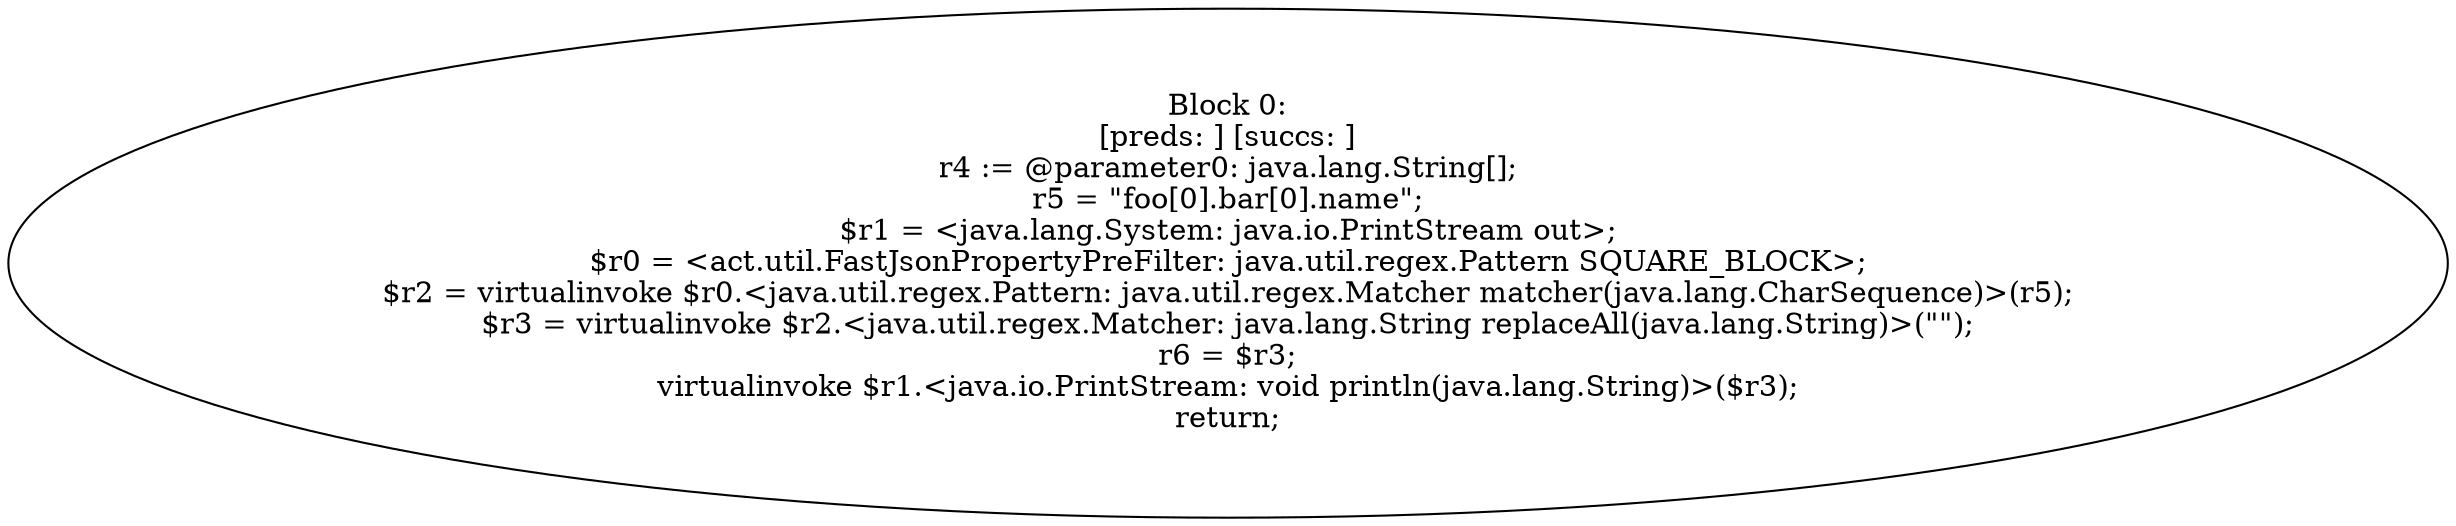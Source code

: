 digraph "unitGraph" {
    "Block 0:
[preds: ] [succs: ]
r4 := @parameter0: java.lang.String[];
r5 = \"foo[0].bar[0].name\";
$r1 = <java.lang.System: java.io.PrintStream out>;
$r0 = <act.util.FastJsonPropertyPreFilter: java.util.regex.Pattern SQUARE_BLOCK>;
$r2 = virtualinvoke $r0.<java.util.regex.Pattern: java.util.regex.Matcher matcher(java.lang.CharSequence)>(r5);
$r3 = virtualinvoke $r2.<java.util.regex.Matcher: java.lang.String replaceAll(java.lang.String)>(\"\");
r6 = $r3;
virtualinvoke $r1.<java.io.PrintStream: void println(java.lang.String)>($r3);
return;
"
}
